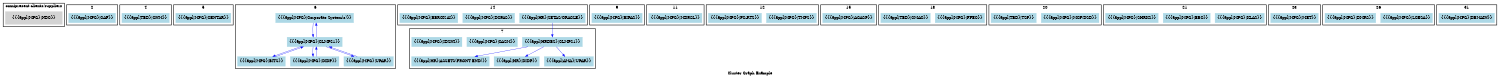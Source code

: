 digraph "G" {
	graph [	size = "10,10",
		label = "Cluster Graph Example",
		rotate = 360 ];
	node [	label = "\N" ];
	graph [lp= "1625,0"];
	graph [bb= "0,0,3250,226"];
	subgraph cluster_omnipresent_centrals {
		graph [label= "omnipresent clients/suppliers"];
		graph [color= black]; // set default color to black
		graph [style= bold];
		graph [lp= ""];
		graph [bb= "0,144,232,210"];
		"{{{appl|MPG}|NDC}}" [shape=record, color=lightgray, fontcolor=black, style=filled, pos="116,177", width="2.97", height="0.67", rects="9,177,115,201 9,153,115,177 115,153,223,201"];
	}
	subgraph cluster2 {
		graph [label= 2];
		graph [color= black];
		graph [style= bold];
		graph [lp= ""];
		graph [bb= "240,144,340,210"];
		"{{{appl|MPG}|CAF}}" [shape=record, color=lightblue, fontcolor=black, style=filled, pos="290,177", rects="249,177,291,195 249,159,291,177 291,159,332,195", width="1.14", height="0.50"];
	}
	subgraph cluster4 {
		graph [label= 4];
		graph [color= black];
		graph [style= bold];
		graph [lp= ""];
		graph [bb= "348,144,454,210"];
		"{{{appl|TBD}|CNM}}" [shape=record, color=lightblue, fontcolor=black, style=filled, pos="401,177", rects="357,177,399,195 357,159,399,177 399,159,445,195", width="1.22", height="0.50"];
	}
	subgraph cluster5 {
		graph [label= 5];
		graph [color= black];
		graph [style= bold];
		graph [lp= ""];
		graph [bb= "462,144,586,210"];
		"{{{appl|MPG}|CENTAR}}" [shape=record, color=lightblue, fontcolor=black, style=filled, pos="524,177", rects="471,177,513,195 471,159,513,177 513,159,578,195", width="1.47", height="0.50"];
	}
	subgraph cluster6 {
		graph [label= 6];
		graph [color= black];
		graph [style= bold];
		graph [lp= ""];
		graph [bb= "594,0,908,210"];
		"{{{appl|MPG}|Corporate System(s)}}" [shape=record, color=lightblue, fontcolor=black, style=filled, pos="749,177", rects="664,177,706,195 664,159,706,177 706,159,835,195", width="2.36", height="0.50"];
		"{{{appl|MPG}|BITS}}" [shape=record, color=lightblue, fontcolor=black, style=filled, pos="645,27", rects="603,27,645,45 603,9,645,27 645,9,688,45", width="1.17", height="0.50"];
		"{{{appl|MPG}|DIDP}}" [shape=record, color=lightblue, fontcolor=black, style=filled, pos="749,27", rects="705,27,747,45 705,9,747,27 747,9,793,45", width="1.22", height="0.50"];
		"{{{appl|MPG}|UPAR}}" [shape=record, color=lightblue, fontcolor=black, style=filled, pos="855,27", rects="811,27,853,45 811,9,853,27 853,9,900,45", width="1.22", height="0.50"];
		"{{{appl|MPG}|CLMP21}}" [shape=record, color=lightblue, fontcolor=black, style=filled, pos="749,99", rects="694,99,736,117 694,81,736,99 736,81,804,117", width="1.53", height="0.50"];
		"{{{appl|MPG}|Corporate System(s)}}" -> "{{{appl|MPG}|CLMP21}}" [color=blue, font=6, pos="e,743,117 743,159 742,149 742,137 742,126"];
		"{{{appl|MPG}|BITS}}" -> "{{{appl|MPG}|CLMP21}}" [color=blue, font=6, pos="s,729,81 722,76 708,66 692,54 677,45"];
		"{{{appl|MPG}|DIDP}}" -> "{{{appl|MPG}|CLMP21}}" [color=blue, font=6, pos="s,755,81 755,75 756,65 756,54 755,45"];
		"{{{appl|MPG}|UPAR}}" -> "{{{appl|MPG}|CLMP21}}" [color=blue, font=6, pos="s,782,81 787,78 803,67 820,55 835,45"];
		"{{{appl|MPG}|CLMP21}}" -> "{{{appl|MPG}|Corporate System(s)}}" [color=blue, font=6, pos="s,755,159 755,153 756,141 756,128 755,117"];
		"{{{appl|MPG}|CLMP21}}" -> "{{{appl|MPG}|BITS}}" [color=blue, font=6, pos="e,665,45 717,81 702,72 686,60 672,50"];
		"{{{appl|MPG}|CLMP21}}" -> "{{{appl|MPG}|DIDP}}" [color=blue, font=6, pos="e,743,45 743,81 742,73 742,63 742,54"];
		"{{{appl|MPG}|CLMP21}}" -> "{{{appl|MPG}|UPAR}}" [color=blue, font=6, pos="e,823,45 770,81 783,72 799,60 815,50"];
	}
	subgraph cluster7 {
		graph [label= 7];
		graph [color= black];
		graph [style= bold];
		graph [lp= ""];
		graph [bb= "961,0,1375,126"];
		"{{{appl|HRDBS}|CLMP21}}" [shape=record, color=lightblue, fontcolor=black, style=filled, pos="1256,99", rects="1194,99,1250,117 1194,81,1250,99 1250,81,1318,117", width="1.72", height="0.50"];
		"{{{appl|MPG}|CASM}}" [shape=record, color=lightblue, fontcolor=black, style=filled, pos="1128,99", rects="1080,99,1122,117 1080,81,1122,99 1122,81,1176,117", width="1.33", height="0.50"];
		"{{{appl|MPG}|IDSNI}}" [shape=record, color=lightblue, fontcolor=black, style=filled, pos="1016,99", rects="970,99,1012,117 970,81,1012,99 1012,81,1063,117", width="1.28", height="0.50"];
		"{{{appl|HR}|ASSETS(FRONT END)}}" [shape=record, color=lightblue, fontcolor=black, style=filled, pos="1062,27", rects="970,27,1008,45 970,9,1008,27 1008,9,1155,45", width="2.56", height="0.50"];
		"{{{appl|HR}|DIDP}}" [shape=record, color=lightblue, fontcolor=black, style=filled, pos="1214,27", rects="1172,27,1210,45 1172,9,1210,27 1210,9,1256,45", width="1.17", height="0.50"];
		"{{{appl|AMA}|UPAR}}" [shape=record, color=lightblue, fontcolor=black, style=filled, pos="1320,27", rects="1274,27,1320,45 1274,9,1320,27 1320,9,1367,45", width="1.28", height="0.50"];
		"{{{appl|HRDBS}|CLMP21}}" -> "{{{appl|HR}|ASSETS(FRONT END)}}" [color=blue, font=6, pos="e,1110,45 1207,81 1180,71 1145,58 1116,47"];
		"{{{appl|HRDBS}|CLMP21}}" -> "{{{appl|HR}|DIDP}}" [color=blue, font=6, pos="e,1224,45 1245,81 1240,72 1234,62 1229,52"];
		"{{{appl|HRDBS}|CLMP21}}" -> "{{{appl|AMA}|UPAR}}" [color=blue, font=6, pos="e,1304,45 1272,81 1280,72 1290,61 1298,51"];
	}
	subgraph cluster9 {
		graph [label= 9];
		graph [color= black];
		graph [style= bold];
		graph [lp= ""];
		graph [bb= "1350,144,1468,210"];
		"{{{appl|MPG}|BIPAS}}" [shape=record, color=lightblue, fontcolor=black, style=filled, pos="1409,177", rects="1359,177,1401,195 1359,159,1401,177 1401,159,1459,195", width="1.39", height="0.50"];
	}
	subgraph cluster11 {
		graph [label= 11];
		graph [color= black];
		graph [style= bold];
		graph [lp= ""];
		graph [bb= "1476,144,1598,210"];
		"{{{appl|MPG}|MDRSL}}" [shape=record, color=lightblue, fontcolor=black, style=filled, pos="1537,177", rects="1485,177,1527,195 1485,159,1527,177 1527,159,1589,195", width="1.44", height="0.50"];
	}
	subgraph cluster12 {
		graph [label= 12];
		graph [color= black];
		graph [style= bold];
		graph [lp= ""];
		graph [bb= "1606,144,1838,210"];
		"{{{appl|MPG}|TMPS}}" [shape=record, color=lightblue, fontcolor=black, style=filled, pos="1783,177", rects="1737,177,1779,195 1737,159,1779,177 1779,159,1830,195", width="1.28", height="0.50"];
		"{{{appl|MPG}|FC-RTS}}" [shape=record, color=lightblue, fontcolor=black, style=filled, pos="1667,177", rects="1615,177,1657,195 1615,159,1657,177 1657,159,1719,195", width="1.44", height="0.50"];
	}
	subgraph cluster14 {
		graph [label= 14];
		graph [color= black];
		graph [style= bold];
		graph [lp= ""];
		graph [bb= "916,144,1342,210"];
		"{{{appl|HR}|SETAS/ORACLE}}" [shape=record, color=lightblue, fontcolor=black, style=filled, pos="1256,177", rects="1179,177,1217,195 1179,159,1217,177 1217,159,1334,195", width="2.14", height="0.50"];
		"{{{appl|MPG}|DCPAS}}" [shape=record, color=lightblue, fontcolor=black, style=filled, pos="1111,177", rects="1061,177,1103,195 1061,159,1103,177 1103,159,1162,195", width="1.39", height="0.50"];
		"{{{appl|MPG}|BBROX AI}}" [shape=record, color=lightblue, fontcolor=black, style=filled, pos="984,177", rects="925,177,967,195 925,159,967,177 967,159,1043,195", width="1.64", height="0.50"];
	}
	subgraph cluster15 {
		graph [label= 15];
		graph [color= black];
		graph [style= bold];
		graph [lp= ""];
		graph [bb= "1846,144,1964,210"];
		"{{{appl|MPG}|ACASP}}" [shape=record, color=lightblue, fontcolor=black, style=filled, pos="1905,177", rects="1855,177,1897,195 1855,159,1897,177 1897,159,1956,195", width="1.39", height="0.50"];
	}
	subgraph cluster18 {
		graph [label= 18];
		graph [color= black];
		graph [style= bold];
		graph [lp= ""];
		graph [bb= "1972,144,2198,210"];
		"{{{appl|MPG}|FFEC}}" [shape=record, color=lightblue, fontcolor=black, style=filled, pos="2142,177", rects="2095,177,2137,195 2095,159,2137,177 2137,159,2189,195", width="1.31", height="0.50"];
		"{{{appl|TBD}|CMAC}}" [shape=record, color=lightblue, fontcolor=black, style=filled, pos="2029,177", rects="1981,177,2023,195 1981,159,2023,177 2023,159,2077,195", width="1.33", height="0.50"];
	}
	subgraph cluster20 {
		graph [label= 20];
		graph [color= black];
		graph [style= bold];
		graph [lp= ""];
		graph [bb= "2206,144,2438,210"];
		"{{{appl|MPG}|MCF/DSD}}" [shape=record, color=lightblue, fontcolor=black, style=filled, pos="2372,177", rects="2315,177,2357,195 2315,159,2357,177 2357,159,2430,195", width="1.58", height="0.50"];
		"{{{appl|TBD}|TSP}}" [shape=record, color=lightblue, fontcolor=black, style=filled, pos="2256,177", rects="2215,177,2257,195 2215,159,2257,177 2257,159,2297,195", width="1.14", height="0.50"];
	}
	subgraph cluster21 {
		graph [label= 21];
		graph [color= black];
		graph [style= bold];
		graph [lp= ""];
		graph [bb= "2446,144,2770,210"];
		"{{{appl|MPG}|KLAS}}" [shape=record, color=lightblue, fontcolor=black, style=filled, pos="2715,177", rects="2669,177,2711,195 2669,159,2711,177 2711,159,2761,195", width="1.28", height="0.50"];
		"{{{appl|MPG}|BBC}}" [shape=record, color=lightblue, fontcolor=black, style=filled, pos="2610,177", rects="2569,177,2611,195 2569,159,2611,177 2611,159,2651,195", width="1.14", height="0.50"];
		"{{{appl|MPG}|SHRKS}}" [shape=record, color=lightblue, fontcolor=black, style=filled, pos="2503,177", rects="2455,177,2497,195 2455,159,2497,177 2497,159,2551,195", width="1.33", height="0.50"];
	}
	subgraph cluster23 {
		graph [label= 23];
		graph [color= black];
		graph [style= bold];
		graph [lp= ""];
		graph [bb= "2778,144,2878,210"];
		"{{{appl|MPG}|MET}}" [shape=record, color=lightblue, fontcolor=black, style=filled, pos="2828,177", rects="2787,177,2829,195 2787,159,2829,177 2829,159,2870,195", width="1.14", height="0.50"];
	}
	subgraph cluster26 {
		graph [label= 26];
		graph [color= black];
		graph [style= bold];
		graph [lp= ""];
		graph [bb= "2886,144,3114,210"];
		"{{{appl|MPG}|LCESA}}" [shape=record, color=lightblue, fontcolor=black, style=filled, pos="3055,177", rects="3005,177,3047,195 3005,159,3047,177 3047,159,3105,195", width="1.39", height="0.50"];
		"{{{appl|MPG}|DMRS}}" [shape=record, color=lightblue, fontcolor=black, style=filled, pos="2941,177", rects="2895,177,2937,195 2895,159,2937,177 2937,159,2987,195", width="1.28", height="0.50"];
	}
	subgraph cluster31 {
		graph [label= 31];
		graph [color= black];
		graph [style= bold];
		graph [lp= ""];
		graph [bb= "3122,144,3250,210"];
		"{{{appl|MPG}|DBMAIN}}" [shape=record, color=lightblue, fontcolor=black, style=filled, pos="3186,177", rects="3131,177,3173,195 3131,159,3173,177 3173,159,3242,195", width="1.53", height="0.50"];
	}
	"{{{appl|HR}|SETAS/ORACLE}}" -> "{{{appl|HRDBS}|CLMP21}}" [color=blue, font=6, pos="e,1256,117 1256,159 1256,149 1256,137 1256,126"];
}
